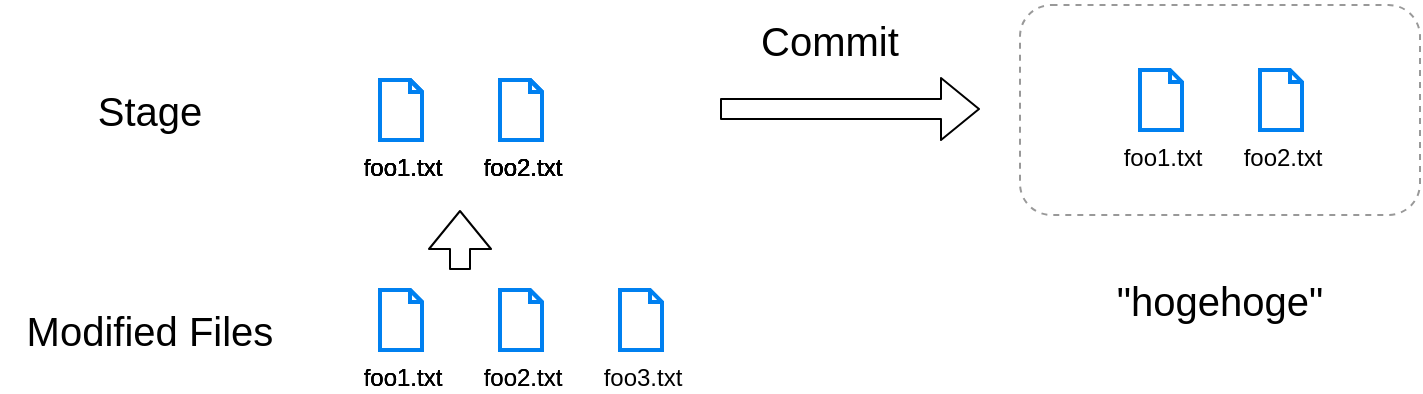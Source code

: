 <mxfile>
    <diagram id="UwXFu76H6yd2D5lKtUYV" name="Page-1">
        <mxGraphModel dx="1315" dy="634" grid="1" gridSize="10" guides="1" tooltips="1" connect="1" arrows="1" fold="1" page="1" pageScale="1" pageWidth="850" pageHeight="1100" math="0" shadow="0">
            <root>
                <mxCell id="0"/>
                <mxCell id="1" parent="0"/>
                <mxCell id="2" value="foo1.txt" style="html=1;verticalLabelPosition=bottom;align=center;labelBackgroundColor=none;verticalAlign=top;strokeWidth=2;strokeColor=#0080F0;shadow=0;dashed=0;shape=mxgraph.ios7.icons.document;" vertex="1" parent="1">
                    <mxGeometry x="220" y="350" width="21" height="30" as="geometry"/>
                </mxCell>
                <mxCell id="3" value="foo2.txt" style="html=1;verticalLabelPosition=bottom;align=center;labelBackgroundColor=none;verticalAlign=top;strokeWidth=2;strokeColor=#0080F0;shadow=0;dashed=0;shape=mxgraph.ios7.icons.document;" vertex="1" parent="1">
                    <mxGeometry x="280" y="350" width="21" height="30" as="geometry"/>
                </mxCell>
                <mxCell id="4" value="foo3.txt" style="html=1;verticalLabelPosition=bottom;align=center;labelBackgroundColor=none;verticalAlign=top;strokeWidth=2;strokeColor=#0080F0;shadow=0;dashed=0;shape=mxgraph.ios7.icons.document;fillColor=none;" vertex="1" parent="1">
                    <mxGeometry x="340" y="350" width="21" height="30" as="geometry"/>
                </mxCell>
                <mxCell id="8" value="Modified Files" style="text;html=1;strokeColor=none;fillColor=none;align=center;verticalAlign=middle;whiteSpace=wrap;rounded=0;labelBackgroundColor=none;fontSize=20;" vertex="1" parent="1">
                    <mxGeometry x="30" y="350" width="150" height="40" as="geometry"/>
                </mxCell>
                <mxCell id="10" value="Stage" style="text;html=1;strokeColor=none;fillColor=none;align=center;verticalAlign=middle;whiteSpace=wrap;rounded=0;labelBackgroundColor=none;fontSize=20;" vertex="1" parent="1">
                    <mxGeometry x="30" y="240" width="150" height="40" as="geometry"/>
                </mxCell>
                <mxCell id="11" value="foo1.txt" style="html=1;verticalLabelPosition=bottom;align=center;labelBackgroundColor=none;verticalAlign=top;strokeWidth=2;strokeColor=#0080F0;shadow=0;dashed=0;shape=mxgraph.ios7.icons.document;" vertex="1" parent="1">
                    <mxGeometry x="220" y="245" width="21" height="30" as="geometry"/>
                </mxCell>
                <mxCell id="12" value="foo2.txt" style="html=1;verticalLabelPosition=bottom;align=center;labelBackgroundColor=none;verticalAlign=top;strokeWidth=2;strokeColor=#0080F0;shadow=0;dashed=0;shape=mxgraph.ios7.icons.document;" vertex="1" parent="1">
                    <mxGeometry x="280" y="245" width="21" height="30" as="geometry"/>
                </mxCell>
                <mxCell id="13" value="" style="shape=flexArrow;endArrow=classic;html=1;fontSize=20;" edge="1" parent="1">
                    <mxGeometry width="50" height="50" relative="1" as="geometry">
                        <mxPoint x="260" y="340" as="sourcePoint"/>
                        <mxPoint x="260" y="310" as="targetPoint"/>
                    </mxGeometry>
                </mxCell>
                <mxCell id="14" value="" style="shape=flexArrow;endArrow=classic;html=1;fontSize=20;" edge="1" parent="1">
                    <mxGeometry width="50" height="50" relative="1" as="geometry">
                        <mxPoint x="390" y="259.5" as="sourcePoint"/>
                        <mxPoint x="520" y="259.5" as="targetPoint"/>
                    </mxGeometry>
                </mxCell>
                <mxCell id="15" value="Commit" style="text;html=1;strokeColor=none;fillColor=none;align=center;verticalAlign=middle;whiteSpace=wrap;rounded=0;labelBackgroundColor=none;fontSize=20;" vertex="1" parent="1">
                    <mxGeometry x="370" y="205" width="150" height="40" as="geometry"/>
                </mxCell>
                <mxCell id="16" value="foo1.txt" style="html=1;verticalLabelPosition=bottom;align=center;labelBackgroundColor=none;verticalAlign=top;strokeWidth=2;strokeColor=#0080F0;shadow=0;dashed=0;shape=mxgraph.ios7.icons.document;" vertex="1" parent="1">
                    <mxGeometry x="600" y="240" width="21" height="30" as="geometry"/>
                </mxCell>
                <mxCell id="17" value="foo2.txt" style="html=1;verticalLabelPosition=bottom;align=center;labelBackgroundColor=none;verticalAlign=top;strokeWidth=2;strokeColor=#0080F0;shadow=0;dashed=0;shape=mxgraph.ios7.icons.document;" vertex="1" parent="1">
                    <mxGeometry x="660" y="240" width="21" height="30" as="geometry"/>
                </mxCell>
                <mxCell id="18" value="" style="rounded=1;whiteSpace=wrap;html=1;fontSize=16;strokeColor=#999999;dashed=1;fillColor=none;" vertex="1" parent="1">
                    <mxGeometry x="540" y="207.5" width="200" height="105" as="geometry"/>
                </mxCell>
                <mxCell id="19" value="&quot;hogehoge&quot;" style="text;html=1;strokeColor=none;fillColor=none;align=center;verticalAlign=middle;whiteSpace=wrap;rounded=0;labelBackgroundColor=none;fontSize=20;" vertex="1" parent="1">
                    <mxGeometry x="560" y="340" width="160" height="30" as="geometry"/>
                </mxCell>
                <mxCell id="20" value="foo1.txt" style="html=1;verticalLabelPosition=bottom;align=center;labelBackgroundColor=none;verticalAlign=top;strokeWidth=2;strokeColor=#0080F0;shadow=0;dashed=0;shape=mxgraph.ios7.icons.document;" vertex="1" parent="1">
                    <mxGeometry x="220" y="245" width="21" height="30" as="geometry"/>
                </mxCell>
                <mxCell id="21" value="foo2.txt" style="html=1;verticalLabelPosition=bottom;align=center;labelBackgroundColor=none;verticalAlign=top;strokeWidth=2;strokeColor=#0080F0;shadow=0;dashed=0;shape=mxgraph.ios7.icons.document;" vertex="1" parent="1">
                    <mxGeometry x="280" y="245" width="21" height="30" as="geometry"/>
                </mxCell>
                <mxCell id="22" value="foo1.txt" style="html=1;verticalLabelPosition=bottom;align=center;labelBackgroundColor=none;verticalAlign=top;strokeWidth=2;strokeColor=#0080F0;shadow=0;dashed=0;shape=mxgraph.ios7.icons.document;" vertex="1" parent="1">
                    <mxGeometry x="220" y="245" width="21" height="30" as="geometry"/>
                </mxCell>
                <mxCell id="23" value="foo2.txt" style="html=1;verticalLabelPosition=bottom;align=center;labelBackgroundColor=none;verticalAlign=top;strokeWidth=2;strokeColor=#0080F0;shadow=0;dashed=0;shape=mxgraph.ios7.icons.document;" vertex="1" parent="1">
                    <mxGeometry x="280" y="245" width="21" height="30" as="geometry"/>
                </mxCell>
                <mxCell id="24" value="foo1.txt" style="html=1;verticalLabelPosition=bottom;align=center;labelBackgroundColor=none;verticalAlign=top;strokeWidth=2;strokeColor=#0080F0;shadow=0;dashed=0;shape=mxgraph.ios7.icons.document;" vertex="1" parent="1">
                    <mxGeometry x="220" y="350" width="21" height="30" as="geometry"/>
                </mxCell>
                <mxCell id="25" value="foo1.txt" style="html=1;verticalLabelPosition=bottom;align=center;labelBackgroundColor=none;verticalAlign=top;strokeWidth=2;strokeColor=#0080F0;shadow=0;dashed=0;shape=mxgraph.ios7.icons.document;fillColor=none;" vertex="1" parent="1">
                    <mxGeometry x="220" y="245" width="21" height="30" as="geometry"/>
                </mxCell>
                <mxCell id="26" value="foo2.txt" style="html=1;verticalLabelPosition=bottom;align=center;labelBackgroundColor=none;verticalAlign=top;strokeWidth=2;strokeColor=#0080F0;shadow=0;dashed=0;shape=mxgraph.ios7.icons.document;fillColor=none;" vertex="1" parent="1">
                    <mxGeometry x="280" y="245" width="21" height="30" as="geometry"/>
                </mxCell>
                <mxCell id="27" value="foo1.txt" style="html=1;verticalLabelPosition=bottom;align=center;labelBackgroundColor=none;verticalAlign=top;strokeWidth=2;strokeColor=#0080F0;shadow=0;dashed=0;shape=mxgraph.ios7.icons.document;fillColor=none;" vertex="1" parent="1">
                    <mxGeometry x="220" y="350" width="21" height="30" as="geometry"/>
                </mxCell>
                <mxCell id="28" value="foo2.txt" style="html=1;verticalLabelPosition=bottom;align=center;labelBackgroundColor=none;verticalAlign=top;strokeWidth=2;strokeColor=#0080F0;shadow=0;dashed=0;shape=mxgraph.ios7.icons.document;fillColor=none;" vertex="1" parent="1">
                    <mxGeometry x="280" y="350" width="21" height="30" as="geometry"/>
                </mxCell>
                <mxCell id="29" value="foo2.txt" style="html=1;verticalLabelPosition=bottom;align=center;labelBackgroundColor=none;verticalAlign=top;strokeWidth=2;strokeColor=#0080F0;shadow=0;dashed=0;shape=mxgraph.ios7.icons.document;fillColor=none;" vertex="1" parent="1">
                    <mxGeometry x="280" y="245" width="21" height="30" as="geometry"/>
                </mxCell>
                <mxCell id="31" value="foo2.txt" style="html=1;verticalLabelPosition=bottom;align=center;labelBackgroundColor=none;verticalAlign=top;strokeWidth=2;shadow=0;dashed=0;shape=mxgraph.ios7.icons.document;fillColor=none;strokeColor=none;" vertex="1" parent="1">
                    <mxGeometry x="280" y="245" width="21" height="30" as="geometry"/>
                </mxCell>
                <mxCell id="32" value="foo1.txt" style="html=1;verticalLabelPosition=bottom;align=center;labelBackgroundColor=none;verticalAlign=top;strokeWidth=2;strokeColor=#0080F0;shadow=0;dashed=0;shape=mxgraph.ios7.icons.document;fillColor=none;" vertex="1" parent="1">
                    <mxGeometry x="220" y="245" width="21" height="30" as="geometry"/>
                </mxCell>
            </root>
        </mxGraphModel>
    </diagram>
</mxfile>